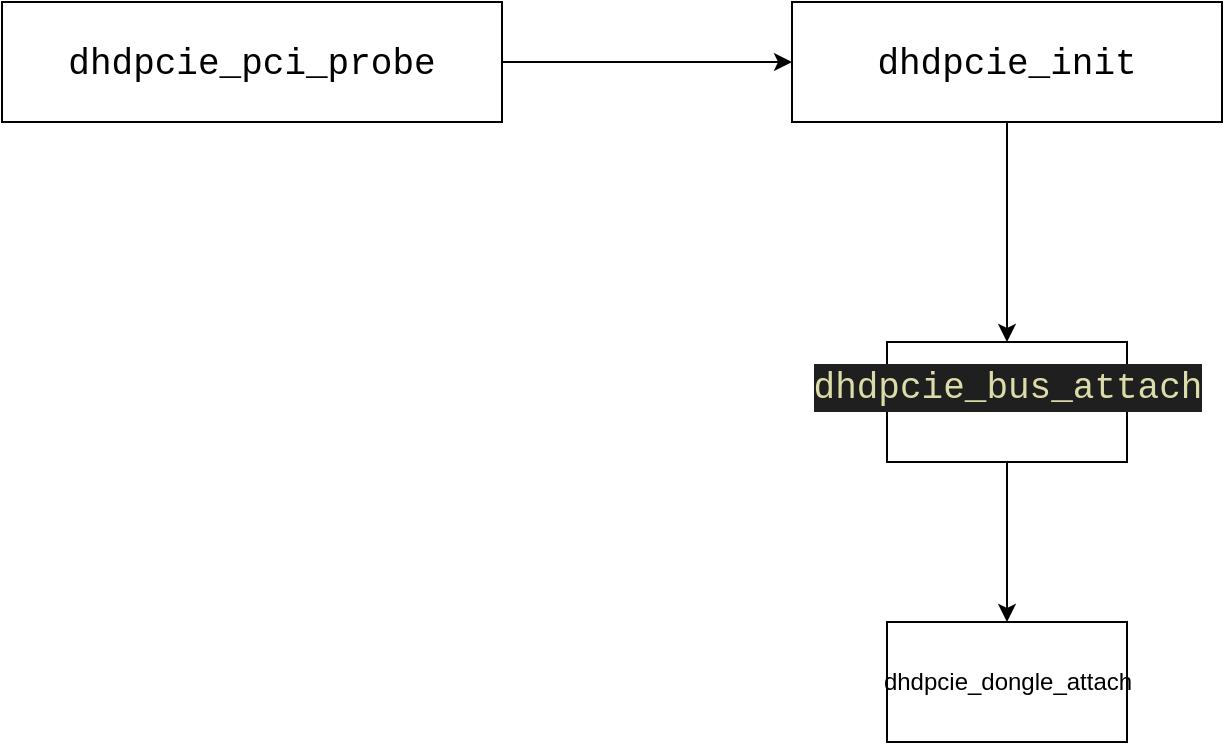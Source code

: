 <mxfile version="26.2.14">
  <diagram name="Page-1" id="WLXV0zFKKvgGVn13q425">
    <mxGraphModel dx="1120" dy="1691" grid="1" gridSize="10" guides="1" tooltips="1" connect="1" arrows="1" fold="1" page="1" pageScale="1" pageWidth="1169" pageHeight="1654" math="0" shadow="0">
      <root>
        <mxCell id="0" />
        <mxCell id="1" parent="0" />
        <mxCell id="_0c__IIXdFnppQtuquPV-3" value="" style="edgeStyle=orthogonalEdgeStyle;rounded=0;orthogonalLoop=1;jettySize=auto;html=1;" parent="1" source="_0c__IIXdFnppQtuquPV-1" target="_0c__IIXdFnppQtuquPV-2" edge="1">
          <mxGeometry relative="1" as="geometry" />
        </mxCell>
        <mxCell id="_0c__IIXdFnppQtuquPV-1" value="&lt;div style=&quot;font-family: Consolas, &amp;quot;Courier New&amp;quot;, monospace; font-size: 18px; line-height: 24px; white-space: pre;&quot;&gt;&lt;span&gt;&lt;font style=&quot;color: rgb(0, 0, 0);&quot;&gt;dhdpcie_pci_probe&lt;/font&gt;&lt;/span&gt;&lt;/div&gt;" style="rounded=0;whiteSpace=wrap;html=1;" parent="1" vertex="1">
          <mxGeometry x="190" y="230" width="250" height="60" as="geometry" />
        </mxCell>
        <mxCell id="cf4WbKLcpw0lJ-QgOfaL-3" value="" style="edgeStyle=orthogonalEdgeStyle;rounded=0;orthogonalLoop=1;jettySize=auto;html=1;" edge="1" parent="1" source="_0c__IIXdFnppQtuquPV-2" target="cf4WbKLcpw0lJ-QgOfaL-2">
          <mxGeometry relative="1" as="geometry" />
        </mxCell>
        <mxCell id="_0c__IIXdFnppQtuquPV-2" value="&lt;div style=&quot;font-family: Consolas, &amp;quot;Courier New&amp;quot;, monospace; font-size: 18px; line-height: 24px; white-space: pre;&quot;&gt;&lt;span&gt;&lt;font style=&quot;color: rgb(0, 0, 0);&quot;&gt;dhdpcie_init&lt;/font&gt;&lt;/span&gt;&lt;/div&gt;" style="whiteSpace=wrap;html=1;rounded=0;" parent="1" vertex="1">
          <mxGeometry x="585" y="230" width="215" height="60" as="geometry" />
        </mxCell>
        <mxCell id="cf4WbKLcpw0lJ-QgOfaL-5" value="" style="edgeStyle=orthogonalEdgeStyle;rounded=0;orthogonalLoop=1;jettySize=auto;html=1;" edge="1" parent="1" source="cf4WbKLcpw0lJ-QgOfaL-2" target="cf4WbKLcpw0lJ-QgOfaL-4">
          <mxGeometry relative="1" as="geometry" />
        </mxCell>
        <mxCell id="cf4WbKLcpw0lJ-QgOfaL-2" value="&#xa;&lt;div style=&quot;color: #cccccc;background-color: #1f1f1f;font-family: Consolas, &#39;Courier New&#39;, monospace;font-weight: normal;font-size: 18px;line-height: 24px;white-space: pre;&quot;&gt;&lt;div&gt;&lt;span style=&quot;color: #dcdcaa;&quot;&gt;dhdpcie_bus_attach&lt;/span&gt;&lt;/div&gt;&lt;/div&gt;&#xa;&#xa;" style="rounded=0;whiteSpace=wrap;html=1;" vertex="1" parent="1">
          <mxGeometry x="632.5" y="400" width="120" height="60" as="geometry" />
        </mxCell>
        <mxCell id="cf4WbKLcpw0lJ-QgOfaL-4" value="dhdpcie_dongle_attach" style="whiteSpace=wrap;html=1;rounded=0;" vertex="1" parent="1">
          <mxGeometry x="632.5" y="540" width="120" height="60" as="geometry" />
        </mxCell>
      </root>
    </mxGraphModel>
  </diagram>
</mxfile>
